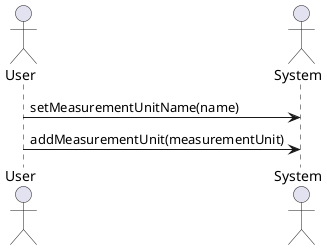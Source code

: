 @startuml add_measurement_unit

skinparam backgroundColor #FFFFFF

actor User
actor System

User -> System: setMeasurementUnitName(name)
User -> System: addMeasurementUnit(measurementUnit)

@enduml
